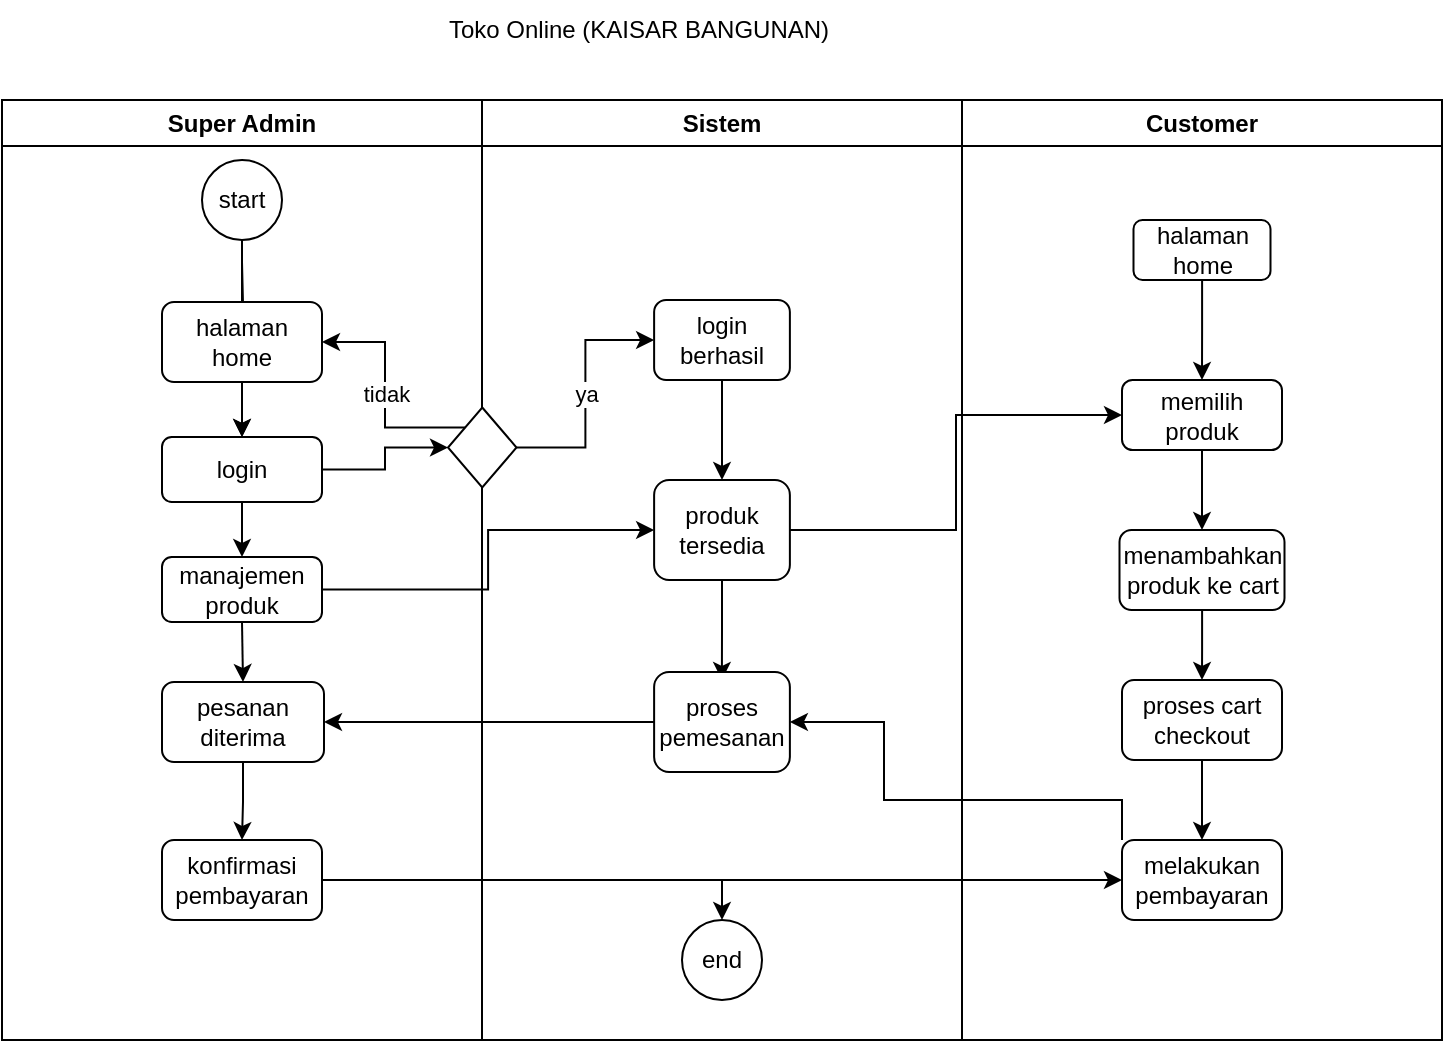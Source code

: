 <mxfile version="24.4.10" type="github">
  <diagram name="Page-1" id="Gmh69JEuWlIVx6cD6stg">
    <mxGraphModel dx="1134" dy="589" grid="1" gridSize="10" guides="1" tooltips="1" connect="1" arrows="1" fold="1" page="1" pageScale="1" pageWidth="850" pageHeight="1100" math="0" shadow="0">
      <root>
        <mxCell id="0" />
        <mxCell id="1" parent="0" />
        <mxCell id="HWqvX4MSPDDAYPD4iiPm-1" value="Toko Online (KAISAR BANGUNAN)" style="text;html=1;align=center;verticalAlign=middle;whiteSpace=wrap;rounded=0;" vertex="1" parent="1">
          <mxGeometry x="300" y="40" width="195" height="30" as="geometry" />
        </mxCell>
        <mxCell id="HWqvX4MSPDDAYPD4iiPm-2" value="Super Admin" style="swimlane;whiteSpace=wrap;html=1;startSize=23;" vertex="1" parent="1">
          <mxGeometry x="79" y="90" width="240" height="470" as="geometry" />
        </mxCell>
        <mxCell id="HWqvX4MSPDDAYPD4iiPm-25" style="edgeStyle=orthogonalEdgeStyle;rounded=0;orthogonalLoop=1;jettySize=auto;html=1;exitX=0.5;exitY=1;exitDx=0;exitDy=0;" edge="1" parent="HWqvX4MSPDDAYPD4iiPm-2" target="HWqvX4MSPDDAYPD4iiPm-9">
          <mxGeometry relative="1" as="geometry">
            <mxPoint x="120" y="81" as="sourcePoint" />
          </mxGeometry>
        </mxCell>
        <mxCell id="HWqvX4MSPDDAYPD4iiPm-44" value="" style="edgeStyle=orthogonalEdgeStyle;rounded=0;orthogonalLoop=1;jettySize=auto;html=1;" edge="1" parent="HWqvX4MSPDDAYPD4iiPm-2" source="HWqvX4MSPDDAYPD4iiPm-5" target="HWqvX4MSPDDAYPD4iiPm-12">
          <mxGeometry relative="1" as="geometry" />
        </mxCell>
        <mxCell id="HWqvX4MSPDDAYPD4iiPm-5" value="start" style="ellipse;whiteSpace=wrap;html=1;aspect=fixed;" vertex="1" parent="HWqvX4MSPDDAYPD4iiPm-2">
          <mxGeometry x="100" y="30" width="40" height="40" as="geometry" />
        </mxCell>
        <mxCell id="HWqvX4MSPDDAYPD4iiPm-52" value="" style="edgeStyle=orthogonalEdgeStyle;rounded=0;orthogonalLoop=1;jettySize=auto;html=1;" edge="1" parent="HWqvX4MSPDDAYPD4iiPm-2" source="HWqvX4MSPDDAYPD4iiPm-7" target="HWqvX4MSPDDAYPD4iiPm-51">
          <mxGeometry relative="1" as="geometry" />
        </mxCell>
        <mxCell id="HWqvX4MSPDDAYPD4iiPm-7" value="pesanan diterima" style="rounded=1;whiteSpace=wrap;html=1;" vertex="1" parent="HWqvX4MSPDDAYPD4iiPm-2">
          <mxGeometry x="80" y="291" width="81" height="40" as="geometry" />
        </mxCell>
        <mxCell id="HWqvX4MSPDDAYPD4iiPm-26" style="edgeStyle=orthogonalEdgeStyle;rounded=0;orthogonalLoop=1;jettySize=auto;html=1;exitX=0.5;exitY=1;exitDx=0;exitDy=0;entryX=0.5;entryY=0;entryDx=0;entryDy=0;" edge="1" parent="HWqvX4MSPDDAYPD4iiPm-2" source="HWqvX4MSPDDAYPD4iiPm-9" target="HWqvX4MSPDDAYPD4iiPm-12">
          <mxGeometry relative="1" as="geometry" />
        </mxCell>
        <mxCell id="HWqvX4MSPDDAYPD4iiPm-9" value="halaman home" style="rounded=1;whiteSpace=wrap;html=1;" vertex="1" parent="HWqvX4MSPDDAYPD4iiPm-2">
          <mxGeometry x="80" y="101" width="80" height="40" as="geometry" />
        </mxCell>
        <mxCell id="HWqvX4MSPDDAYPD4iiPm-23" value="" style="edgeStyle=orthogonalEdgeStyle;rounded=0;orthogonalLoop=1;jettySize=auto;html=1;" edge="1" parent="HWqvX4MSPDDAYPD4iiPm-2" source="HWqvX4MSPDDAYPD4iiPm-12" target="HWqvX4MSPDDAYPD4iiPm-22">
          <mxGeometry relative="1" as="geometry" />
        </mxCell>
        <mxCell id="HWqvX4MSPDDAYPD4iiPm-12" value="login" style="rounded=1;whiteSpace=wrap;html=1;" vertex="1" parent="HWqvX4MSPDDAYPD4iiPm-2">
          <mxGeometry x="80" y="168.5" width="80" height="32.5" as="geometry" />
        </mxCell>
        <mxCell id="HWqvX4MSPDDAYPD4iiPm-42" style="edgeStyle=orthogonalEdgeStyle;rounded=0;orthogonalLoop=1;jettySize=auto;html=1;exitX=0.5;exitY=1;exitDx=0;exitDy=0;entryX=0.5;entryY=0;entryDx=0;entryDy=0;" edge="1" parent="HWqvX4MSPDDAYPD4iiPm-2" source="HWqvX4MSPDDAYPD4iiPm-22" target="HWqvX4MSPDDAYPD4iiPm-7">
          <mxGeometry relative="1" as="geometry" />
        </mxCell>
        <mxCell id="HWqvX4MSPDDAYPD4iiPm-22" value="manajemen produk" style="whiteSpace=wrap;html=1;rounded=1;" vertex="1" parent="HWqvX4MSPDDAYPD4iiPm-2">
          <mxGeometry x="80" y="228.5" width="80" height="32.5" as="geometry" />
        </mxCell>
        <mxCell id="HWqvX4MSPDDAYPD4iiPm-51" value="konfirmasi pembayaran" style="whiteSpace=wrap;html=1;rounded=1;" vertex="1" parent="HWqvX4MSPDDAYPD4iiPm-2">
          <mxGeometry x="80" y="370" width="80" height="40" as="geometry" />
        </mxCell>
        <mxCell id="HWqvX4MSPDDAYPD4iiPm-3" value="Sistem" style="swimlane;whiteSpace=wrap;html=1;" vertex="1" parent="1">
          <mxGeometry x="319" y="90" width="240" height="470" as="geometry" />
        </mxCell>
        <mxCell id="HWqvX4MSPDDAYPD4iiPm-16" style="edgeStyle=orthogonalEdgeStyle;rounded=0;orthogonalLoop=1;jettySize=auto;html=1;exitX=0.5;exitY=1;exitDx=0;exitDy=0;entryX=0.5;entryY=0;entryDx=0;entryDy=0;" edge="1" parent="HWqvX4MSPDDAYPD4iiPm-3" source="HWqvX4MSPDDAYPD4iiPm-18" target="HWqvX4MSPDDAYPD4iiPm-21">
          <mxGeometry relative="1" as="geometry">
            <mxPoint x="119.5" y="145" as="targetPoint" />
            <mxPoint x="119.5" y="110" as="sourcePoint" />
          </mxGeometry>
        </mxCell>
        <mxCell id="HWqvX4MSPDDAYPD4iiPm-38" style="edgeStyle=orthogonalEdgeStyle;rounded=0;orthogonalLoop=1;jettySize=auto;html=1;exitX=0.5;exitY=1;exitDx=0;exitDy=0;" edge="1" parent="HWqvX4MSPDDAYPD4iiPm-3" source="HWqvX4MSPDDAYPD4iiPm-21">
          <mxGeometry relative="1" as="geometry">
            <mxPoint x="119.941" y="290" as="targetPoint" />
          </mxGeometry>
        </mxCell>
        <mxCell id="HWqvX4MSPDDAYPD4iiPm-21" value="produk tersedia" style="rounded=1;whiteSpace=wrap;html=1;" vertex="1" parent="HWqvX4MSPDDAYPD4iiPm-3">
          <mxGeometry x="86.06" y="190" width="67.88" height="50" as="geometry" />
        </mxCell>
        <mxCell id="HWqvX4MSPDDAYPD4iiPm-39" value="proses pemesanan" style="rounded=1;whiteSpace=wrap;html=1;" vertex="1" parent="HWqvX4MSPDDAYPD4iiPm-3">
          <mxGeometry x="86.06" y="286" width="67.88" height="50" as="geometry" />
        </mxCell>
        <mxCell id="HWqvX4MSPDDAYPD4iiPm-11" value="" style="rhombus;whiteSpace=wrap;html=1;" vertex="1" parent="HWqvX4MSPDDAYPD4iiPm-3">
          <mxGeometry x="-17" y="153.75" width="34.25" height="40" as="geometry" />
        </mxCell>
        <mxCell id="HWqvX4MSPDDAYPD4iiPm-13" value="ya" style="edgeStyle=orthogonalEdgeStyle;rounded=0;orthogonalLoop=1;jettySize=auto;html=1;exitX=1;exitY=0.5;exitDx=0;exitDy=0;entryX=0;entryY=0.5;entryDx=0;entryDy=0;" edge="1" parent="HWqvX4MSPDDAYPD4iiPm-3" source="HWqvX4MSPDDAYPD4iiPm-11" target="HWqvX4MSPDDAYPD4iiPm-18">
          <mxGeometry relative="1" as="geometry">
            <mxPoint x="71" y="172.5" as="targetPoint" />
          </mxGeometry>
        </mxCell>
        <mxCell id="HWqvX4MSPDDAYPD4iiPm-18" value="login berhasil" style="rounded=1;whiteSpace=wrap;html=1;" vertex="1" parent="HWqvX4MSPDDAYPD4iiPm-3">
          <mxGeometry x="86.06" y="100" width="67.88" height="40" as="geometry" />
        </mxCell>
        <mxCell id="HWqvX4MSPDDAYPD4iiPm-62" value="end" style="ellipse;whiteSpace=wrap;html=1;aspect=fixed;" vertex="1" parent="HWqvX4MSPDDAYPD4iiPm-3">
          <mxGeometry x="100" y="410" width="40" height="40" as="geometry" />
        </mxCell>
        <mxCell id="HWqvX4MSPDDAYPD4iiPm-8" value="Customer" style="swimlane;whiteSpace=wrap;html=1;" vertex="1" parent="1">
          <mxGeometry x="559" y="90" width="240" height="470" as="geometry" />
        </mxCell>
        <mxCell id="HWqvX4MSPDDAYPD4iiPm-29" value="" style="edgeStyle=orthogonalEdgeStyle;rounded=0;orthogonalLoop=1;jettySize=auto;html=1;" edge="1" parent="HWqvX4MSPDDAYPD4iiPm-8" source="HWqvX4MSPDDAYPD4iiPm-27" target="HWqvX4MSPDDAYPD4iiPm-28">
          <mxGeometry relative="1" as="geometry" />
        </mxCell>
        <mxCell id="HWqvX4MSPDDAYPD4iiPm-27" value="halaman home" style="rounded=1;whiteSpace=wrap;html=1;" vertex="1" parent="HWqvX4MSPDDAYPD4iiPm-8">
          <mxGeometry x="85.75" y="60" width="68.5" height="30" as="geometry" />
        </mxCell>
        <mxCell id="HWqvX4MSPDDAYPD4iiPm-34" style="edgeStyle=orthogonalEdgeStyle;rounded=0;orthogonalLoop=1;jettySize=auto;html=1;exitX=0.5;exitY=1;exitDx=0;exitDy=0;entryX=0.5;entryY=0;entryDx=0;entryDy=0;" edge="1" parent="HWqvX4MSPDDAYPD4iiPm-8" source="HWqvX4MSPDDAYPD4iiPm-28" target="HWqvX4MSPDDAYPD4iiPm-35">
          <mxGeometry relative="1" as="geometry">
            <mxPoint x="119.941" y="250" as="targetPoint" />
          </mxGeometry>
        </mxCell>
        <mxCell id="HWqvX4MSPDDAYPD4iiPm-28" value="memilih produk" style="whiteSpace=wrap;html=1;rounded=1;" vertex="1" parent="HWqvX4MSPDDAYPD4iiPm-8">
          <mxGeometry x="80" y="140" width="80" height="35" as="geometry" />
        </mxCell>
        <mxCell id="HWqvX4MSPDDAYPD4iiPm-49" value="" style="edgeStyle=orthogonalEdgeStyle;rounded=0;orthogonalLoop=1;jettySize=auto;html=1;" edge="1" parent="HWqvX4MSPDDAYPD4iiPm-8" source="HWqvX4MSPDDAYPD4iiPm-35" target="HWqvX4MSPDDAYPD4iiPm-48">
          <mxGeometry relative="1" as="geometry" />
        </mxCell>
        <mxCell id="HWqvX4MSPDDAYPD4iiPm-35" value="menambahkan produk ke cart" style="whiteSpace=wrap;html=1;rounded=1;" vertex="1" parent="HWqvX4MSPDDAYPD4iiPm-8">
          <mxGeometry x="78.75" y="215" width="82.5" height="40" as="geometry" />
        </mxCell>
        <mxCell id="HWqvX4MSPDDAYPD4iiPm-53" style="edgeStyle=orthogonalEdgeStyle;rounded=0;orthogonalLoop=1;jettySize=auto;html=1;exitX=0.5;exitY=1;exitDx=0;exitDy=0;" edge="1" parent="HWqvX4MSPDDAYPD4iiPm-8" source="HWqvX4MSPDDAYPD4iiPm-48">
          <mxGeometry relative="1" as="geometry">
            <mxPoint x="120" y="370" as="targetPoint" />
          </mxGeometry>
        </mxCell>
        <mxCell id="HWqvX4MSPDDAYPD4iiPm-48" value="proses cart checkout" style="whiteSpace=wrap;html=1;rounded=1;" vertex="1" parent="HWqvX4MSPDDAYPD4iiPm-8">
          <mxGeometry x="80" y="290" width="80" height="40" as="geometry" />
        </mxCell>
        <mxCell id="HWqvX4MSPDDAYPD4iiPm-54" value="melakukan pembayaran" style="whiteSpace=wrap;html=1;rounded=1;" vertex="1" parent="HWqvX4MSPDDAYPD4iiPm-8">
          <mxGeometry x="80" y="370" width="80" height="40" as="geometry" />
        </mxCell>
        <mxCell id="HWqvX4MSPDDAYPD4iiPm-17" value="" style="edgeStyle=orthogonalEdgeStyle;rounded=0;orthogonalLoop=1;jettySize=auto;html=1;exitX=1;exitY=0.5;exitDx=0;exitDy=0;entryX=0;entryY=0.5;entryDx=0;entryDy=0;" edge="1" parent="1" source="HWqvX4MSPDDAYPD4iiPm-12" target="HWqvX4MSPDDAYPD4iiPm-11">
          <mxGeometry relative="1" as="geometry">
            <mxPoint x="390" y="262.5" as="targetPoint" />
            <mxPoint x="225" y="263" as="sourcePoint" />
          </mxGeometry>
        </mxCell>
        <mxCell id="HWqvX4MSPDDAYPD4iiPm-20" value="tidak" style="edgeStyle=orthogonalEdgeStyle;rounded=0;orthogonalLoop=1;jettySize=auto;html=1;exitX=0;exitY=0;exitDx=0;exitDy=0;entryX=1;entryY=0.5;entryDx=0;entryDy=0;" edge="1" parent="1" source="HWqvX4MSPDDAYPD4iiPm-11" target="HWqvX4MSPDDAYPD4iiPm-9">
          <mxGeometry relative="1" as="geometry" />
        </mxCell>
        <mxCell id="HWqvX4MSPDDAYPD4iiPm-24" style="edgeStyle=orthogonalEdgeStyle;rounded=0;orthogonalLoop=1;jettySize=auto;html=1;entryX=0;entryY=0.5;entryDx=0;entryDy=0;" edge="1" parent="1" source="HWqvX4MSPDDAYPD4iiPm-22" target="HWqvX4MSPDDAYPD4iiPm-21">
          <mxGeometry relative="1" as="geometry" />
        </mxCell>
        <mxCell id="HWqvX4MSPDDAYPD4iiPm-33" style="edgeStyle=orthogonalEdgeStyle;rounded=0;orthogonalLoop=1;jettySize=auto;html=1;entryX=0;entryY=0.5;entryDx=0;entryDy=0;" edge="1" parent="1" source="HWqvX4MSPDDAYPD4iiPm-21" target="HWqvX4MSPDDAYPD4iiPm-28">
          <mxGeometry relative="1" as="geometry" />
        </mxCell>
        <mxCell id="HWqvX4MSPDDAYPD4iiPm-58" style="edgeStyle=orthogonalEdgeStyle;rounded=0;orthogonalLoop=1;jettySize=auto;html=1;entryX=1;entryY=0.5;entryDx=0;entryDy=0;" edge="1" parent="1" source="HWqvX4MSPDDAYPD4iiPm-39" target="HWqvX4MSPDDAYPD4iiPm-7">
          <mxGeometry relative="1" as="geometry" />
        </mxCell>
        <mxCell id="HWqvX4MSPDDAYPD4iiPm-59" style="edgeStyle=orthogonalEdgeStyle;rounded=0;orthogonalLoop=1;jettySize=auto;html=1;" edge="1" parent="1" source="HWqvX4MSPDDAYPD4iiPm-51" target="HWqvX4MSPDDAYPD4iiPm-54">
          <mxGeometry relative="1" as="geometry">
            <Array as="points">
              <mxPoint x="440" y="480" />
              <mxPoint x="440" y="480" />
            </Array>
          </mxGeometry>
        </mxCell>
        <mxCell id="HWqvX4MSPDDAYPD4iiPm-60" style="edgeStyle=orthogonalEdgeStyle;rounded=0;orthogonalLoop=1;jettySize=auto;html=1;exitX=0;exitY=0;exitDx=0;exitDy=0;entryX=1;entryY=0.5;entryDx=0;entryDy=0;" edge="1" parent="1" source="HWqvX4MSPDDAYPD4iiPm-54" target="HWqvX4MSPDDAYPD4iiPm-39">
          <mxGeometry relative="1" as="geometry">
            <Array as="points">
              <mxPoint x="639" y="440" />
              <mxPoint x="520" y="440" />
              <mxPoint x="520" y="401" />
            </Array>
          </mxGeometry>
        </mxCell>
        <mxCell id="HWqvX4MSPDDAYPD4iiPm-63" style="edgeStyle=orthogonalEdgeStyle;rounded=0;orthogonalLoop=1;jettySize=auto;html=1;entryX=0.5;entryY=0;entryDx=0;entryDy=0;" edge="1" parent="1" source="HWqvX4MSPDDAYPD4iiPm-51" target="HWqvX4MSPDDAYPD4iiPm-62">
          <mxGeometry relative="1" as="geometry" />
        </mxCell>
      </root>
    </mxGraphModel>
  </diagram>
</mxfile>

